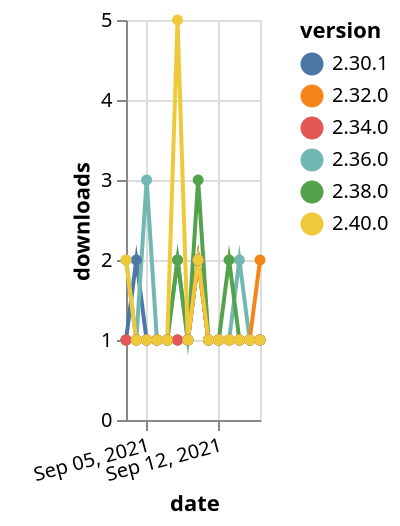 {"$schema": "https://vega.github.io/schema/vega-lite/v5.json", "description": "A simple bar chart with embedded data.", "data": {"values": [{"date": "2021-09-03", "total": 241, "delta": 1, "version": "2.30.1"}, {"date": "2021-09-04", "total": 243, "delta": 2, "version": "2.30.1"}, {"date": "2021-09-05", "total": 244, "delta": 1, "version": "2.30.1"}, {"date": "2021-09-06", "total": 245, "delta": 1, "version": "2.30.1"}, {"date": "2021-09-07", "total": 246, "delta": 1, "version": "2.30.1"}, {"date": "2021-09-08", "total": 247, "delta": 1, "version": "2.30.1"}, {"date": "2021-09-09", "total": 248, "delta": 1, "version": "2.30.1"}, {"date": "2021-09-10", "total": 250, "delta": 2, "version": "2.30.1"}, {"date": "2021-09-11", "total": 251, "delta": 1, "version": "2.30.1"}, {"date": "2021-09-12", "total": 252, "delta": 1, "version": "2.30.1"}, {"date": "2021-09-13", "total": 253, "delta": 1, "version": "2.30.1"}, {"date": "2021-09-14", "total": 254, "delta": 1, "version": "2.30.1"}, {"date": "2021-09-15", "total": 255, "delta": 1, "version": "2.30.1"}, {"date": "2021-09-16", "total": 256, "delta": 1, "version": "2.30.1"}, {"date": "2021-09-03", "total": 170, "delta": 2, "version": "2.36.0"}, {"date": "2021-09-04", "total": 171, "delta": 1, "version": "2.36.0"}, {"date": "2021-09-05", "total": 174, "delta": 3, "version": "2.36.0"}, {"date": "2021-09-06", "total": 175, "delta": 1, "version": "2.36.0"}, {"date": "2021-09-07", "total": 176, "delta": 1, "version": "2.36.0"}, {"date": "2021-09-08", "total": 178, "delta": 2, "version": "2.36.0"}, {"date": "2021-09-09", "total": 179, "delta": 1, "version": "2.36.0"}, {"date": "2021-09-10", "total": 181, "delta": 2, "version": "2.36.0"}, {"date": "2021-09-11", "total": 182, "delta": 1, "version": "2.36.0"}, {"date": "2021-09-12", "total": 183, "delta": 1, "version": "2.36.0"}, {"date": "2021-09-13", "total": 184, "delta": 1, "version": "2.36.0"}, {"date": "2021-09-14", "total": 186, "delta": 2, "version": "2.36.0"}, {"date": "2021-09-15", "total": 187, "delta": 1, "version": "2.36.0"}, {"date": "2021-09-16", "total": 188, "delta": 1, "version": "2.36.0"}, {"date": "2021-09-03", "total": 209, "delta": 1, "version": "2.32.0"}, {"date": "2021-09-04", "total": 210, "delta": 1, "version": "2.32.0"}, {"date": "2021-09-05", "total": 211, "delta": 1, "version": "2.32.0"}, {"date": "2021-09-06", "total": 212, "delta": 1, "version": "2.32.0"}, {"date": "2021-09-07", "total": 213, "delta": 1, "version": "2.32.0"}, {"date": "2021-09-08", "total": 214, "delta": 1, "version": "2.32.0"}, {"date": "2021-09-09", "total": 215, "delta": 1, "version": "2.32.0"}, {"date": "2021-09-10", "total": 217, "delta": 2, "version": "2.32.0"}, {"date": "2021-09-11", "total": 218, "delta": 1, "version": "2.32.0"}, {"date": "2021-09-12", "total": 219, "delta": 1, "version": "2.32.0"}, {"date": "2021-09-13", "total": 220, "delta": 1, "version": "2.32.0"}, {"date": "2021-09-14", "total": 221, "delta": 1, "version": "2.32.0"}, {"date": "2021-09-15", "total": 222, "delta": 1, "version": "2.32.0"}, {"date": "2021-09-16", "total": 224, "delta": 2, "version": "2.32.0"}, {"date": "2021-09-03", "total": 195, "delta": 1, "version": "2.38.0"}, {"date": "2021-09-04", "total": 196, "delta": 1, "version": "2.38.0"}, {"date": "2021-09-05", "total": 197, "delta": 1, "version": "2.38.0"}, {"date": "2021-09-06", "total": 198, "delta": 1, "version": "2.38.0"}, {"date": "2021-09-07", "total": 199, "delta": 1, "version": "2.38.0"}, {"date": "2021-09-08", "total": 201, "delta": 2, "version": "2.38.0"}, {"date": "2021-09-09", "total": 202, "delta": 1, "version": "2.38.0"}, {"date": "2021-09-10", "total": 205, "delta": 3, "version": "2.38.0"}, {"date": "2021-09-11", "total": 206, "delta": 1, "version": "2.38.0"}, {"date": "2021-09-12", "total": 207, "delta": 1, "version": "2.38.0"}, {"date": "2021-09-13", "total": 209, "delta": 2, "version": "2.38.0"}, {"date": "2021-09-14", "total": 210, "delta": 1, "version": "2.38.0"}, {"date": "2021-09-15", "total": 211, "delta": 1, "version": "2.38.0"}, {"date": "2021-09-16", "total": 212, "delta": 1, "version": "2.38.0"}, {"date": "2021-09-03", "total": 201, "delta": 1, "version": "2.34.0"}, {"date": "2021-09-04", "total": 202, "delta": 1, "version": "2.34.0"}, {"date": "2021-09-05", "total": 203, "delta": 1, "version": "2.34.0"}, {"date": "2021-09-06", "total": 204, "delta": 1, "version": "2.34.0"}, {"date": "2021-09-07", "total": 205, "delta": 1, "version": "2.34.0"}, {"date": "2021-09-08", "total": 206, "delta": 1, "version": "2.34.0"}, {"date": "2021-09-09", "total": 207, "delta": 1, "version": "2.34.0"}, {"date": "2021-09-10", "total": 209, "delta": 2, "version": "2.34.0"}, {"date": "2021-09-11", "total": 210, "delta": 1, "version": "2.34.0"}, {"date": "2021-09-12", "total": 211, "delta": 1, "version": "2.34.0"}, {"date": "2021-09-13", "total": 212, "delta": 1, "version": "2.34.0"}, {"date": "2021-09-14", "total": 213, "delta": 1, "version": "2.34.0"}, {"date": "2021-09-15", "total": 214, "delta": 1, "version": "2.34.0"}, {"date": "2021-09-16", "total": 215, "delta": 1, "version": "2.34.0"}, {"date": "2021-09-03", "total": 126, "delta": 2, "version": "2.40.0"}, {"date": "2021-09-04", "total": 127, "delta": 1, "version": "2.40.0"}, {"date": "2021-09-05", "total": 128, "delta": 1, "version": "2.40.0"}, {"date": "2021-09-06", "total": 129, "delta": 1, "version": "2.40.0"}, {"date": "2021-09-07", "total": 130, "delta": 1, "version": "2.40.0"}, {"date": "2021-09-08", "total": 135, "delta": 5, "version": "2.40.0"}, {"date": "2021-09-09", "total": 136, "delta": 1, "version": "2.40.0"}, {"date": "2021-09-10", "total": 138, "delta": 2, "version": "2.40.0"}, {"date": "2021-09-11", "total": 139, "delta": 1, "version": "2.40.0"}, {"date": "2021-09-12", "total": 140, "delta": 1, "version": "2.40.0"}, {"date": "2021-09-13", "total": 141, "delta": 1, "version": "2.40.0"}, {"date": "2021-09-14", "total": 142, "delta": 1, "version": "2.40.0"}, {"date": "2021-09-15", "total": 143, "delta": 1, "version": "2.40.0"}, {"date": "2021-09-16", "total": 144, "delta": 1, "version": "2.40.0"}]}, "width": "container", "mark": {"type": "line", "point": {"filled": true}}, "encoding": {"x": {"field": "date", "type": "temporal", "timeUnit": "yearmonthdate", "title": "date", "axis": {"labelAngle": -15}}, "y": {"field": "delta", "type": "quantitative", "title": "downloads"}, "color": {"field": "version", "type": "nominal"}, "tooltip": {"field": "delta"}}}